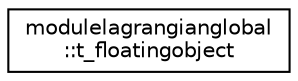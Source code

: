 digraph "Graphical Class Hierarchy"
{
 // LATEX_PDF_SIZE
  edge [fontname="Helvetica",fontsize="10",labelfontname="Helvetica",labelfontsize="10"];
  node [fontname="Helvetica",fontsize="10",shape=record];
  rankdir="LR";
  Node0 [label="modulelagrangianglobal\l::t_floatingobject",height=0.2,width=0.4,color="black", fillcolor="white", style="filled",URL="$structmodulelagrangianglobal_1_1t__floatingobject.html",tooltip=" "];
}
